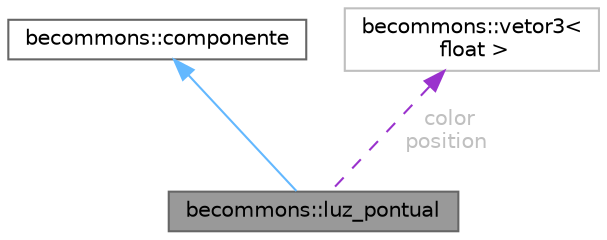 digraph "becommons::luz_pontual"
{
 // LATEX_PDF_SIZE
  bgcolor="transparent";
  edge [fontname=Helvetica,fontsize=10,labelfontname=Helvetica,labelfontsize=10];
  node [fontname=Helvetica,fontsize=10,shape=box,height=0.2,width=0.4];
  Node1 [id="Node000001",label="becommons::luz_pontual",height=0.2,width=0.4,color="gray40", fillcolor="grey60", style="filled", fontcolor="black",tooltip=" "];
  Node2 -> Node1 [id="edge1_Node000001_Node000002",dir="back",color="steelblue1",style="solid",tooltip=" "];
  Node2 [id="Node000002",label="becommons::componente",height=0.2,width=0.4,color="gray40", fillcolor="white", style="filled",URL="$structbecommons_1_1componente.html",tooltip="base para as funcionalidades da engine"];
  Node3 -> Node1 [id="edge2_Node000001_Node000003",dir="back",color="darkorchid3",style="dashed",tooltip=" ",label=" color\nposition",fontcolor="grey" ];
  Node3 [id="Node000003",label="becommons::vetor3\<\l float \>",height=0.2,width=0.4,color="grey75", fillcolor="white", style="filled",URL="$structbecommons_1_1vetor3.html",tooltip=" "];
}
